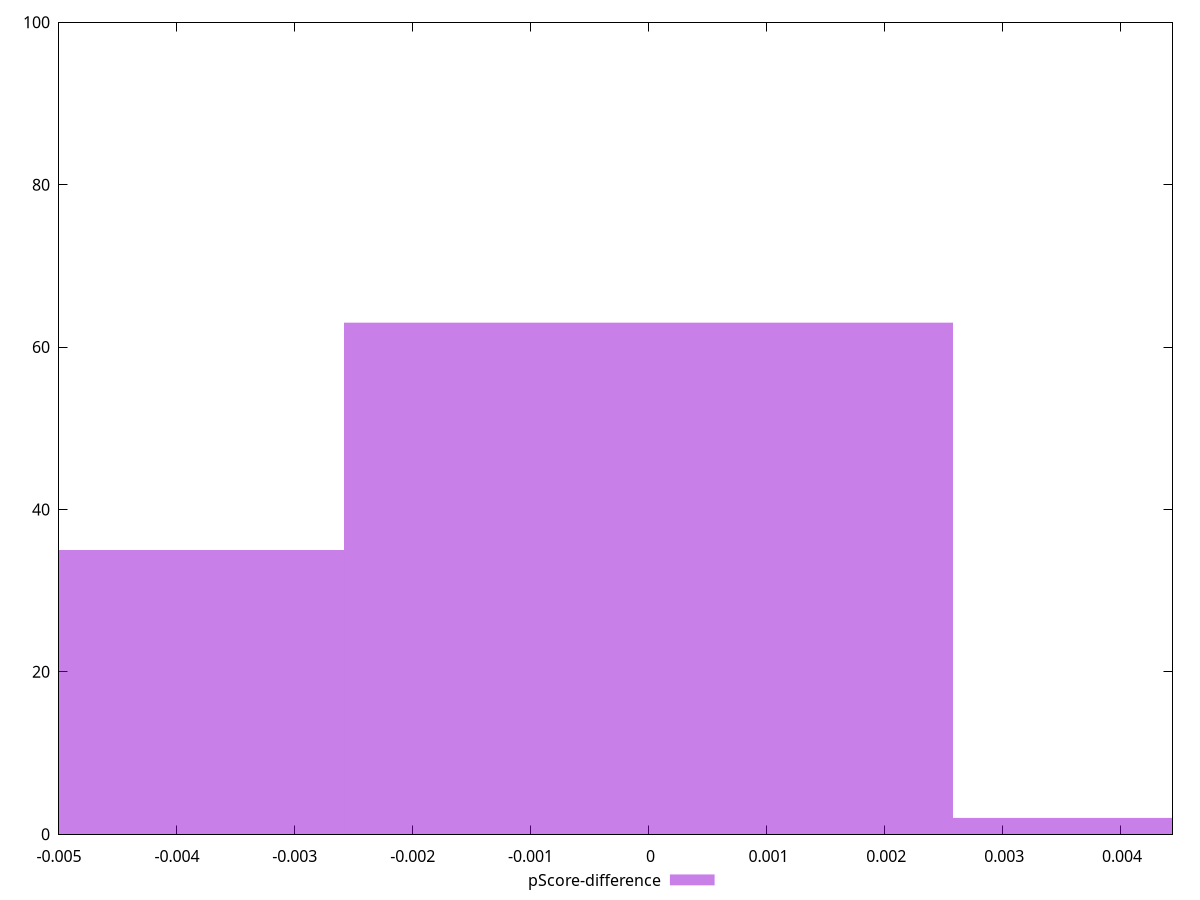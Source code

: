reset

$pScoreDifference <<EOF
0 63
-0.00516529100403656 35
0.00516529100403656 2
EOF

set key outside below
set boxwidth 0.00516529100403656
set xrange [-0.0050000000000000044:0.004444444444444473]
set yrange [0:100]
set trange [0:100]
set style fill transparent solid 0.5 noborder
set terminal svg size 640, 490 enhanced background rgb 'white'
set output "report_00015_2021-02-09T16-11-33.973Z/offscreen-images/samples/pages+cached+noadtech/pScore-difference/histogram.svg"

plot $pScoreDifference title "pScore-difference" with boxes

reset
